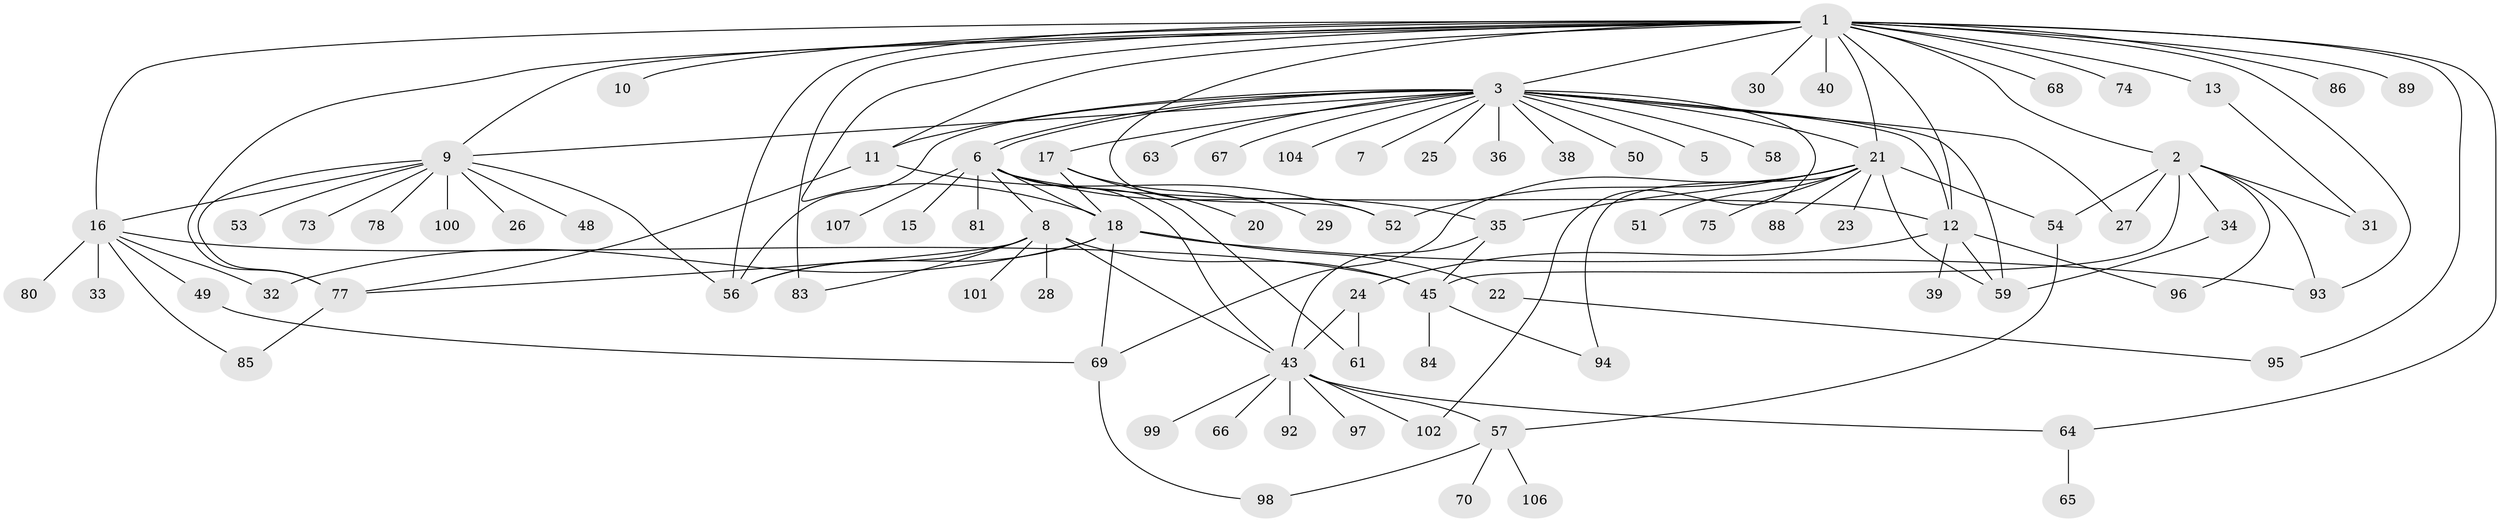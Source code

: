 // original degree distribution, {18: 0.009174311926605505, 10: 0.009174311926605505, 24: 0.009174311926605505, 11: 0.03669724770642202, 2: 0.1926605504587156, 1: 0.47706422018348627, 5: 0.05504587155963303, 3: 0.10091743119266056, 8: 0.009174311926605505, 6: 0.01834862385321101, 4: 0.05504587155963303, 7: 0.01834862385321101, 9: 0.009174311926605505}
// Generated by graph-tools (version 1.1) at 2025/41/03/06/25 10:41:52]
// undirected, 85 vertices, 130 edges
graph export_dot {
graph [start="1"]
  node [color=gray90,style=filled];
  1 [super="+4"];
  2 [super="+108"];
  3 [super="+55"];
  5 [super="+103"];
  6 [super="+71"];
  7;
  8 [super="+14"];
  9 [super="+44"];
  10;
  11 [super="+79"];
  12 [super="+109"];
  13;
  15;
  16 [super="+19"];
  17 [super="+87"];
  18 [super="+42"];
  20;
  21 [super="+41"];
  22;
  23;
  24;
  25;
  26;
  27 [super="+46"];
  28;
  29 [super="+37"];
  30;
  31;
  32;
  33;
  34;
  35 [super="+72"];
  36;
  38;
  39;
  40;
  43 [super="+47"];
  45 [super="+76"];
  48;
  49;
  50;
  51;
  52 [super="+62"];
  53;
  54;
  56;
  57 [super="+60"];
  58;
  59;
  61 [super="+91"];
  63;
  64;
  65;
  66;
  67;
  68;
  69 [super="+105"];
  70;
  73;
  74;
  75;
  77 [super="+90"];
  78;
  80 [super="+82"];
  81;
  83;
  84;
  85;
  86;
  88;
  89;
  92;
  93;
  94;
  95;
  96;
  97;
  98;
  99;
  100;
  101;
  102;
  104;
  106;
  107;
  1 -- 2 [weight=2];
  1 -- 3 [weight=2];
  1 -- 9;
  1 -- 10;
  1 -- 12 [weight=2];
  1 -- 16;
  1 -- 21;
  1 -- 30;
  1 -- 40;
  1 -- 52;
  1 -- 64;
  1 -- 68;
  1 -- 77;
  1 -- 83 [weight=2];
  1 -- 89;
  1 -- 93;
  1 -- 74;
  1 -- 13;
  1 -- 86;
  1 -- 56;
  1 -- 95;
  1 -- 18;
  1 -- 11;
  2 -- 27;
  2 -- 31;
  2 -- 34;
  2 -- 45;
  2 -- 54;
  2 -- 93;
  2 -- 96;
  3 -- 5;
  3 -- 6;
  3 -- 6;
  3 -- 7;
  3 -- 9;
  3 -- 11;
  3 -- 12;
  3 -- 17;
  3 -- 21;
  3 -- 25;
  3 -- 27;
  3 -- 36;
  3 -- 38;
  3 -- 50;
  3 -- 56;
  3 -- 58;
  3 -- 59;
  3 -- 63;
  3 -- 67;
  3 -- 102;
  3 -- 104;
  6 -- 8;
  6 -- 12;
  6 -- 15;
  6 -- 18;
  6 -- 35;
  6 -- 81;
  6 -- 107;
  6 -- 43;
  6 -- 61;
  8 -- 45;
  8 -- 56;
  8 -- 101;
  8 -- 83;
  8 -- 43 [weight=2];
  8 -- 28;
  8 -- 77;
  9 -- 26;
  9 -- 48;
  9 -- 53;
  9 -- 56;
  9 -- 78;
  9 -- 100;
  9 -- 16;
  9 -- 77;
  9 -- 73;
  11 -- 77;
  11 -- 52;
  12 -- 24;
  12 -- 39;
  12 -- 96;
  12 -- 59;
  13 -- 31;
  16 -- 45;
  16 -- 80;
  16 -- 85;
  16 -- 32;
  16 -- 33;
  16 -- 49;
  17 -- 18;
  17 -- 20;
  17 -- 29;
  18 -- 22 [weight=2];
  18 -- 32;
  18 -- 56;
  18 -- 93;
  18 -- 69;
  21 -- 23;
  21 -- 51;
  21 -- 52;
  21 -- 59;
  21 -- 69;
  21 -- 75;
  21 -- 88;
  21 -- 94;
  21 -- 54;
  21 -- 35;
  22 -- 95;
  24 -- 61;
  24 -- 43;
  34 -- 59;
  35 -- 43;
  35 -- 45;
  43 -- 57;
  43 -- 66;
  43 -- 92;
  43 -- 99;
  43 -- 102;
  43 -- 64;
  43 -- 97;
  45 -- 84;
  45 -- 94;
  49 -- 69;
  54 -- 57;
  57 -- 70;
  57 -- 98;
  57 -- 106;
  64 -- 65;
  69 -- 98;
  77 -- 85;
}

